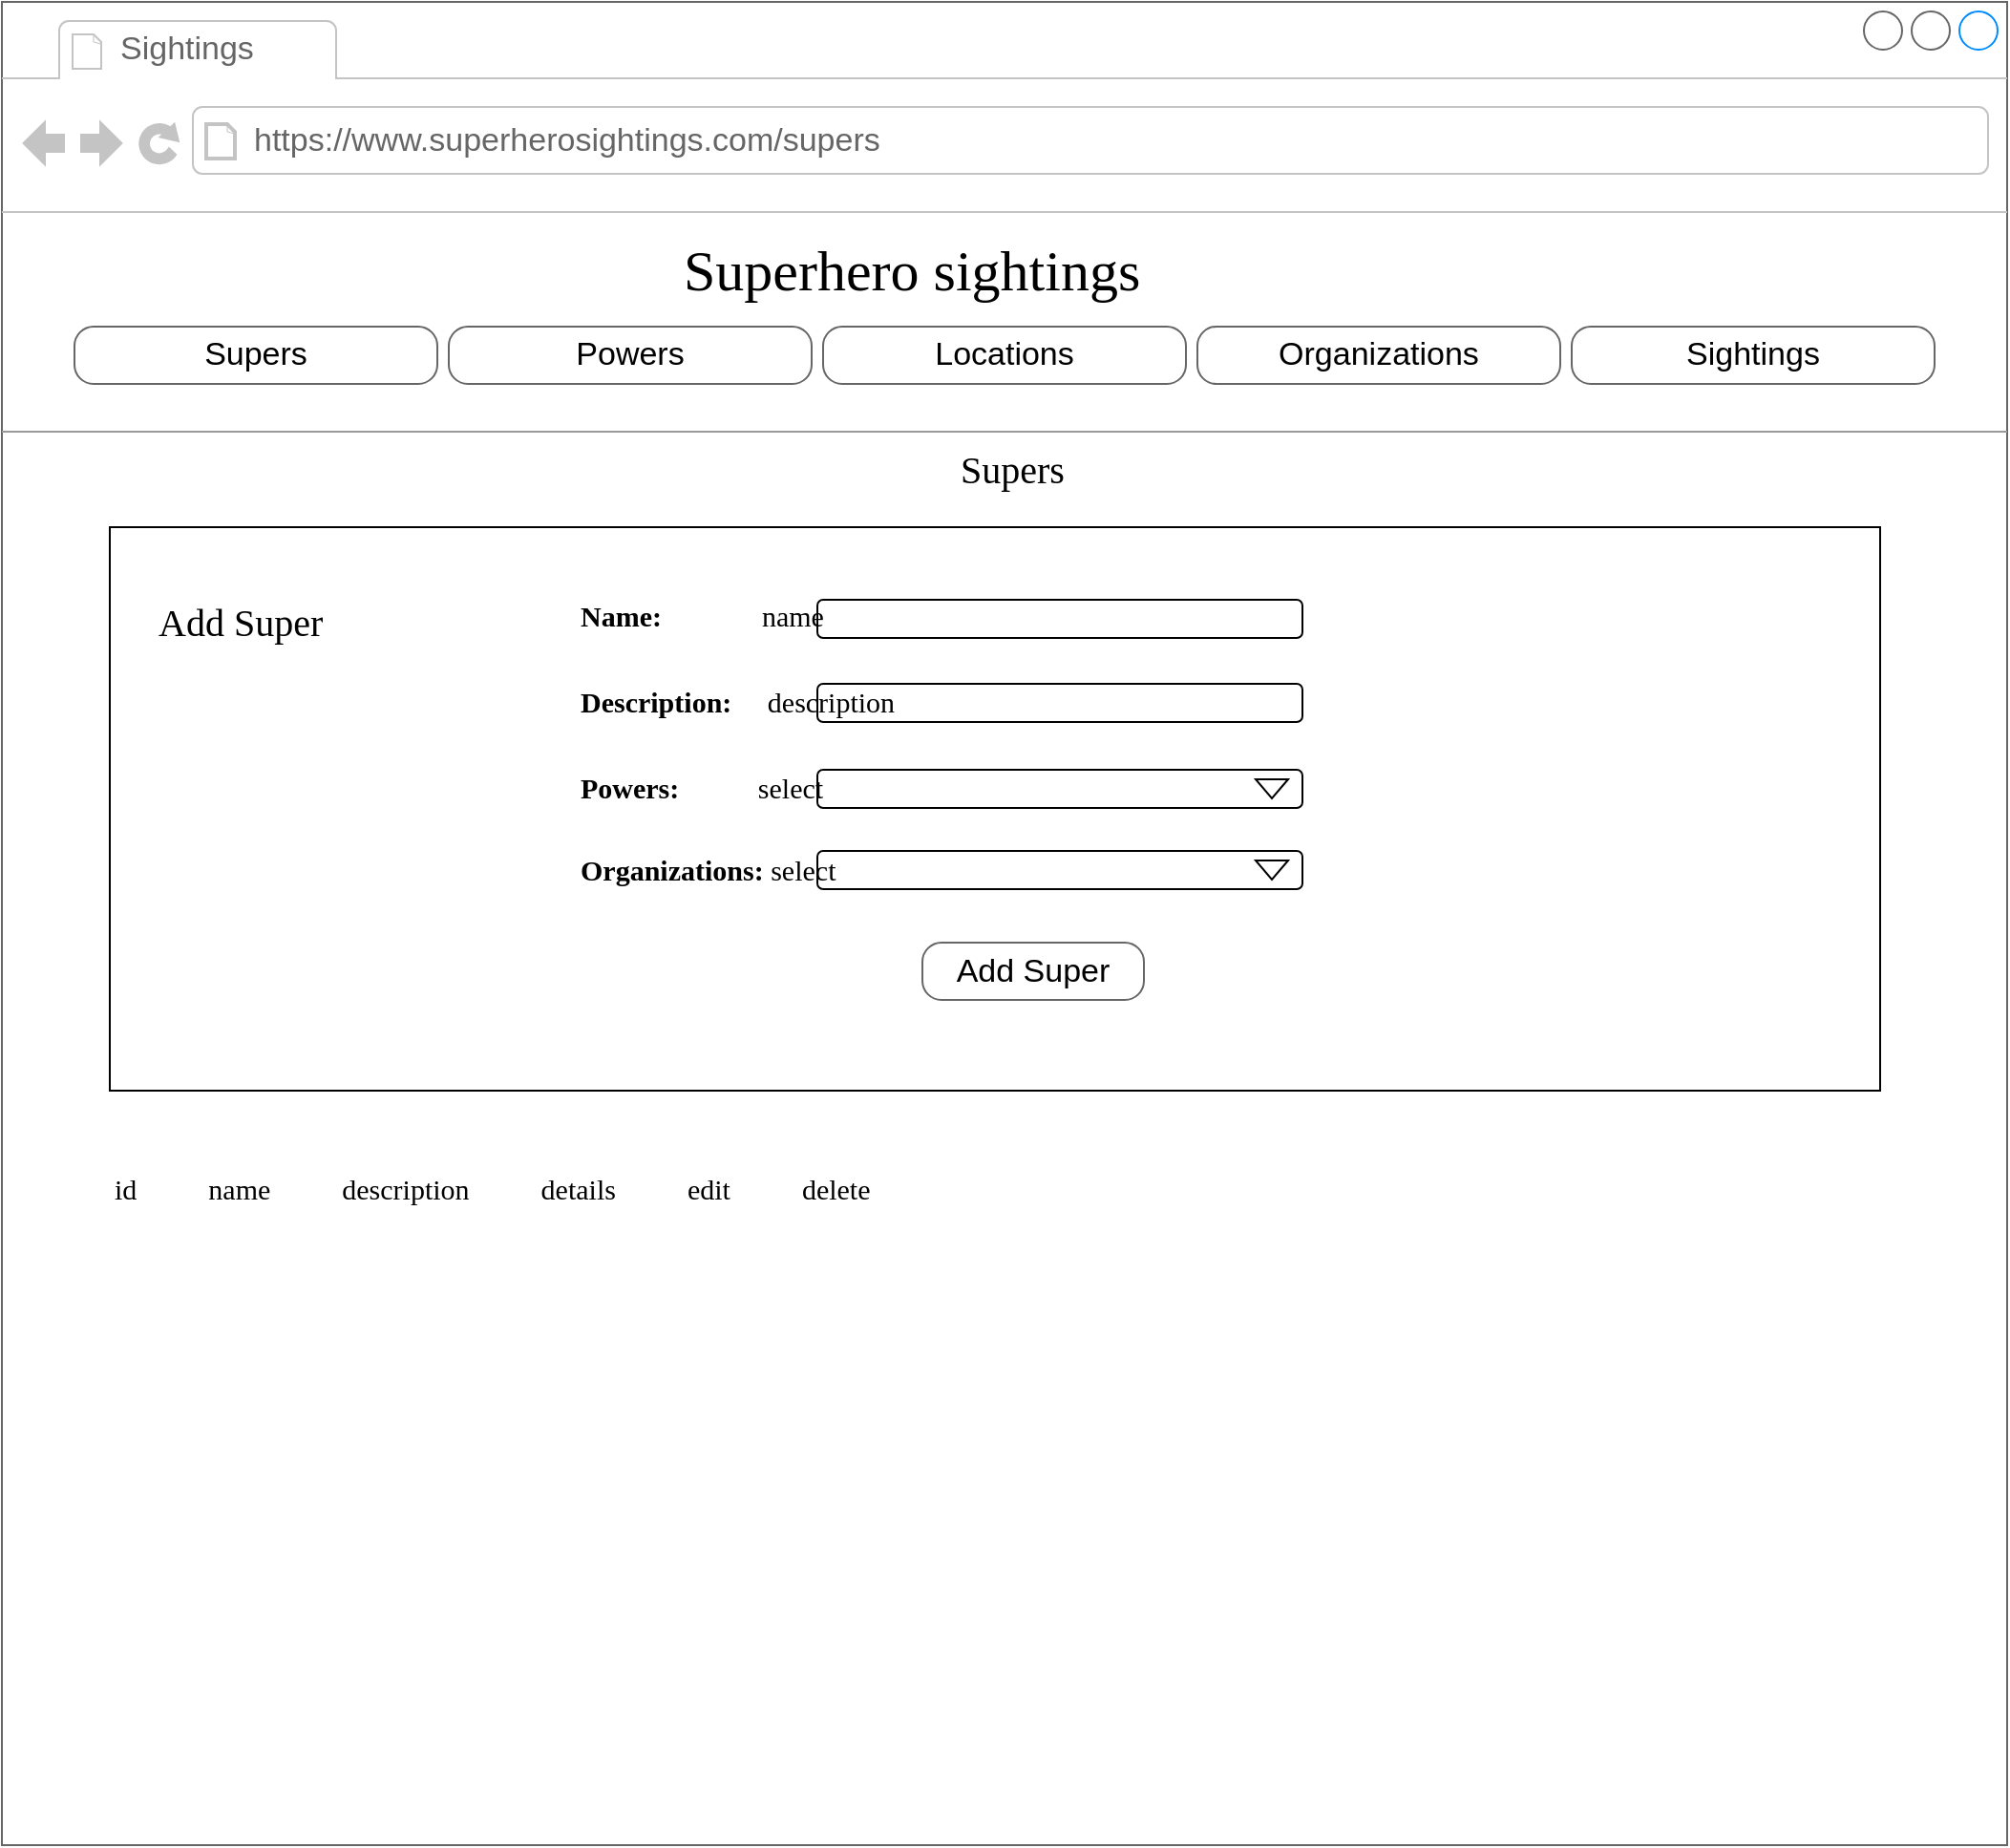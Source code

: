 <mxfile version="14.1.9" type="device"><diagram name="Page-1" id="2cc2dc42-3aac-f2a9-1cec-7a8b7cbee084"><mxGraphModel dx="1422" dy="794" grid="1" gridSize="10" guides="1" tooltips="1" connect="1" arrows="1" fold="1" page="1" pageScale="1" pageWidth="1100" pageHeight="850" background="#ffffff" math="0" shadow="0"><root><mxCell id="0"/><mxCell id="1" parent="0"/><mxCell id="7026571954dc6520-1" value="" style="strokeWidth=1;shadow=0;dashed=0;align=center;html=1;shape=mxgraph.mockup.containers.browserWindow;rSize=0;strokeColor=#666666;mainText=,;recursiveResize=0;rounded=0;labelBackgroundColor=none;fontFamily=Verdana;fontSize=12" parent="1" vertex="1"><mxGeometry x="10" y="10" width="1050" height="965" as="geometry"/></mxCell><mxCell id="7026571954dc6520-2" value="Sightings" style="strokeWidth=1;shadow=0;dashed=0;align=center;html=1;shape=mxgraph.mockup.containers.anchor;fontSize=17;fontColor=#666666;align=left;" parent="7026571954dc6520-1" vertex="1"><mxGeometry x="60" y="12" width="100" height="26" as="geometry"/></mxCell><mxCell id="7026571954dc6520-3" value="https://www.superherosightings.com/supers" style="strokeWidth=1;shadow=0;dashed=0;align=center;html=1;shape=mxgraph.mockup.containers.anchor;rSize=0;fontSize=17;fontColor=#666666;align=left;" parent="7026571954dc6520-1" vertex="1"><mxGeometry x="130" y="60" width="250" height="26" as="geometry"/></mxCell><mxCell id="7026571954dc6520-4" value="Superhero sightings" style="text;html=1;points=[];align=left;verticalAlign=top;spacingTop=-4;fontSize=30;fontFamily=Verdana" parent="7026571954dc6520-1" vertex="1"><mxGeometry x="355" y="120" width="340" height="50" as="geometry"/></mxCell><mxCell id="7026571954dc6520-15" value="" style="verticalLabelPosition=bottom;shadow=0;dashed=0;align=center;html=1;verticalAlign=top;strokeWidth=1;shape=mxgraph.mockup.markup.line;strokeColor=#999999;rounded=0;labelBackgroundColor=none;fillColor=#ffffff;fontFamily=Verdana;fontSize=12;fontColor=#000000;" parent="7026571954dc6520-1" vertex="1"><mxGeometry y="120" width="1050" height="210" as="geometry"/></mxCell><mxCell id="1FFnmIm4WuDAt7eWRF6D-5" value="Supers" style="strokeWidth=1;shadow=0;dashed=0;align=center;html=1;shape=mxgraph.mockup.buttons.button;strokeColor=#666666;mainText=;buttonStyle=round;fontSize=17;fontStyle=0;fillColor=none;whiteSpace=wrap;rounded=0;labelBackgroundColor=none;" parent="7026571954dc6520-1" vertex="1"><mxGeometry x="38" y="170" width="190" height="30" as="geometry"/></mxCell><mxCell id="1FFnmIm4WuDAt7eWRF6D-6" value="Powers" style="strokeWidth=1;shadow=0;dashed=0;align=center;html=1;shape=mxgraph.mockup.buttons.button;strokeColor=#666666;mainText=;buttonStyle=round;fontSize=17;fontStyle=0;fillColor=none;whiteSpace=wrap;rounded=0;labelBackgroundColor=none;" parent="7026571954dc6520-1" vertex="1"><mxGeometry x="234" y="170" width="190" height="30" as="geometry"/></mxCell><mxCell id="1FFnmIm4WuDAt7eWRF6D-7" value="Locations" style="strokeWidth=1;shadow=0;dashed=0;align=center;html=1;shape=mxgraph.mockup.buttons.button;strokeColor=#666666;mainText=;buttonStyle=round;fontSize=17;fontStyle=0;fillColor=none;whiteSpace=wrap;rounded=0;labelBackgroundColor=none;" parent="7026571954dc6520-1" vertex="1"><mxGeometry x="430" y="170" width="190" height="30" as="geometry"/></mxCell><mxCell id="1FFnmIm4WuDAt7eWRF6D-8" value="Organizations" style="strokeWidth=1;shadow=0;dashed=0;align=center;html=1;shape=mxgraph.mockup.buttons.button;strokeColor=#666666;mainText=;buttonStyle=round;fontSize=17;fontStyle=0;fillColor=none;whiteSpace=wrap;rounded=0;labelBackgroundColor=none;" parent="7026571954dc6520-1" vertex="1"><mxGeometry x="626" y="170" width="190" height="30" as="geometry"/></mxCell><mxCell id="1FFnmIm4WuDAt7eWRF6D-9" value="Sightings" style="strokeWidth=1;shadow=0;dashed=0;align=center;html=1;shape=mxgraph.mockup.buttons.button;strokeColor=#666666;mainText=;buttonStyle=round;fontSize=17;fontStyle=0;fillColor=none;whiteSpace=wrap;rounded=0;labelBackgroundColor=none;" parent="7026571954dc6520-1" vertex="1"><mxGeometry x="822" y="170" width="190" height="30" as="geometry"/></mxCell><mxCell id="1FFnmIm4WuDAt7eWRF6D-24" value="Supers" style="text;html=1;points=[];align=left;verticalAlign=top;spacingTop=-4;fontSize=20;fontFamily=Verdana" parent="7026571954dc6520-1" vertex="1"><mxGeometry x="500" y="230" width="170" height="30" as="geometry"/></mxCell><mxCell id="1FFnmIm4WuDAt7eWRF6D-32" value="id&amp;nbsp; &amp;nbsp; &amp;nbsp; &amp;nbsp; &amp;nbsp; name&amp;nbsp; &amp;nbsp; &amp;nbsp; &amp;nbsp; &amp;nbsp; description&amp;nbsp; &amp;nbsp; &amp;nbsp; &amp;nbsp; &amp;nbsp; details&amp;nbsp; &amp;nbsp; &amp;nbsp; &amp;nbsp; &amp;nbsp; edit&amp;nbsp; &amp;nbsp; &amp;nbsp; &amp;nbsp; &amp;nbsp; delete&amp;nbsp; &amp;nbsp;" style="text;html=1;points=[];align=left;verticalAlign=top;spacingTop=-4;fontSize=15;fontFamily=Verdana" parent="7026571954dc6520-1" vertex="1"><mxGeometry x="56.5" y="610" width="920" height="30" as="geometry"/></mxCell><mxCell id="tbx1dMsBzxbouNPKT9xN-2" value="&lt;b&gt;Name:&amp;nbsp; &amp;nbsp; &amp;nbsp; &amp;nbsp; &amp;nbsp; &amp;nbsp; &amp;nbsp;&amp;nbsp;&lt;/b&gt;name" style="text;html=1;points=[];align=left;verticalAlign=top;spacingTop=-4;fontSize=15;fontFamily=Verdana" parent="7026571954dc6520-1" vertex="1"><mxGeometry x="301" y="310" width="170" height="30" as="geometry"/></mxCell><mxCell id="tbx1dMsBzxbouNPKT9xN-3" value="&lt;b&gt;Description:&amp;nbsp; &amp;nbsp; &amp;nbsp;&lt;/b&gt;description" style="text;html=1;points=[];align=left;verticalAlign=top;spacingTop=-4;fontSize=15;fontFamily=Verdana" parent="7026571954dc6520-1" vertex="1"><mxGeometry x="301" y="355" width="170" height="30" as="geometry"/></mxCell><mxCell id="tbx1dMsBzxbouNPKT9xN-4" value="Add Super" style="strokeWidth=1;shadow=0;dashed=0;align=center;html=1;shape=mxgraph.mockup.buttons.button;strokeColor=#666666;mainText=;buttonStyle=round;fontSize=17;fontStyle=0;fillColor=none;whiteSpace=wrap;rounded=0;labelBackgroundColor=none;" parent="7026571954dc6520-1" vertex="1"><mxGeometry x="482" y="492.5" width="116" height="30" as="geometry"/></mxCell><mxCell id="tbx1dMsBzxbouNPKT9xN-12" value="" style="rounded=1;whiteSpace=wrap;html=1;glass=0;fillColor=none;" parent="7026571954dc6520-1" vertex="1"><mxGeometry x="427" y="313" width="254" height="20" as="geometry"/></mxCell><mxCell id="tbx1dMsBzxbouNPKT9xN-16" value="Add Super" style="text;html=1;points=[];align=left;verticalAlign=top;spacingTop=-4;fontSize=20;fontFamily=Verdana" parent="7026571954dc6520-1" vertex="1"><mxGeometry x="80" y="310" width="170" height="30" as="geometry"/></mxCell><mxCell id="tbx1dMsBzxbouNPKT9xN-18" value="" style="rounded=1;whiteSpace=wrap;html=1;glass=0;fillColor=none;" parent="7026571954dc6520-1" vertex="1"><mxGeometry x="427" y="357" width="254" height="20" as="geometry"/></mxCell><mxCell id="NEaQqhcaU7gy6skJbfyr-2" value="&lt;b&gt;Powers:&amp;nbsp; &amp;nbsp; &amp;nbsp; &amp;nbsp; &amp;nbsp; &amp;nbsp;&lt;/b&gt;select" style="text;html=1;points=[];align=left;verticalAlign=top;spacingTop=-4;fontSize=15;fontFamily=Verdana" vertex="1" parent="7026571954dc6520-1"><mxGeometry x="301" y="400" width="170" height="30" as="geometry"/></mxCell><mxCell id="NEaQqhcaU7gy6skJbfyr-3" value="" style="rounded=1;whiteSpace=wrap;html=1;glass=0;fillColor=none;" vertex="1" parent="7026571954dc6520-1"><mxGeometry x="427" y="402" width="254" height="20" as="geometry"/></mxCell><mxCell id="NEaQqhcaU7gy6skJbfyr-6" value="&lt;b&gt;Organizations:&amp;nbsp;&lt;/b&gt;select" style="text;html=1;points=[];align=left;verticalAlign=top;spacingTop=-4;fontSize=15;fontFamily=Verdana" vertex="1" parent="7026571954dc6520-1"><mxGeometry x="301" y="442.5" width="170" height="30" as="geometry"/></mxCell><mxCell id="NEaQqhcaU7gy6skJbfyr-7" value="" style="rounded=1;whiteSpace=wrap;html=1;glass=0;fillColor=none;" vertex="1" parent="7026571954dc6520-1"><mxGeometry x="427" y="444.5" width="254" height="20" as="geometry"/></mxCell><mxCell id="NEaQqhcaU7gy6skJbfyr-10" value="" style="triangle;whiteSpace=wrap;html=1;rotation=90;" vertex="1" parent="7026571954dc6520-1"><mxGeometry x="660" y="446" width="10" height="17" as="geometry"/></mxCell><mxCell id="NEaQqhcaU7gy6skJbfyr-13" value="" style="triangle;whiteSpace=wrap;html=1;rotation=90;" vertex="1" parent="7026571954dc6520-1"><mxGeometry x="660" y="403.5" width="10" height="17" as="geometry"/></mxCell><mxCell id="NEaQqhcaU7gy6skJbfyr-14" value="" style="rounded=0;whiteSpace=wrap;html=1;fillColor=none;" vertex="1" parent="1"><mxGeometry x="66.5" y="285" width="927" height="295" as="geometry"/></mxCell></root></mxGraphModel></diagram></mxfile>